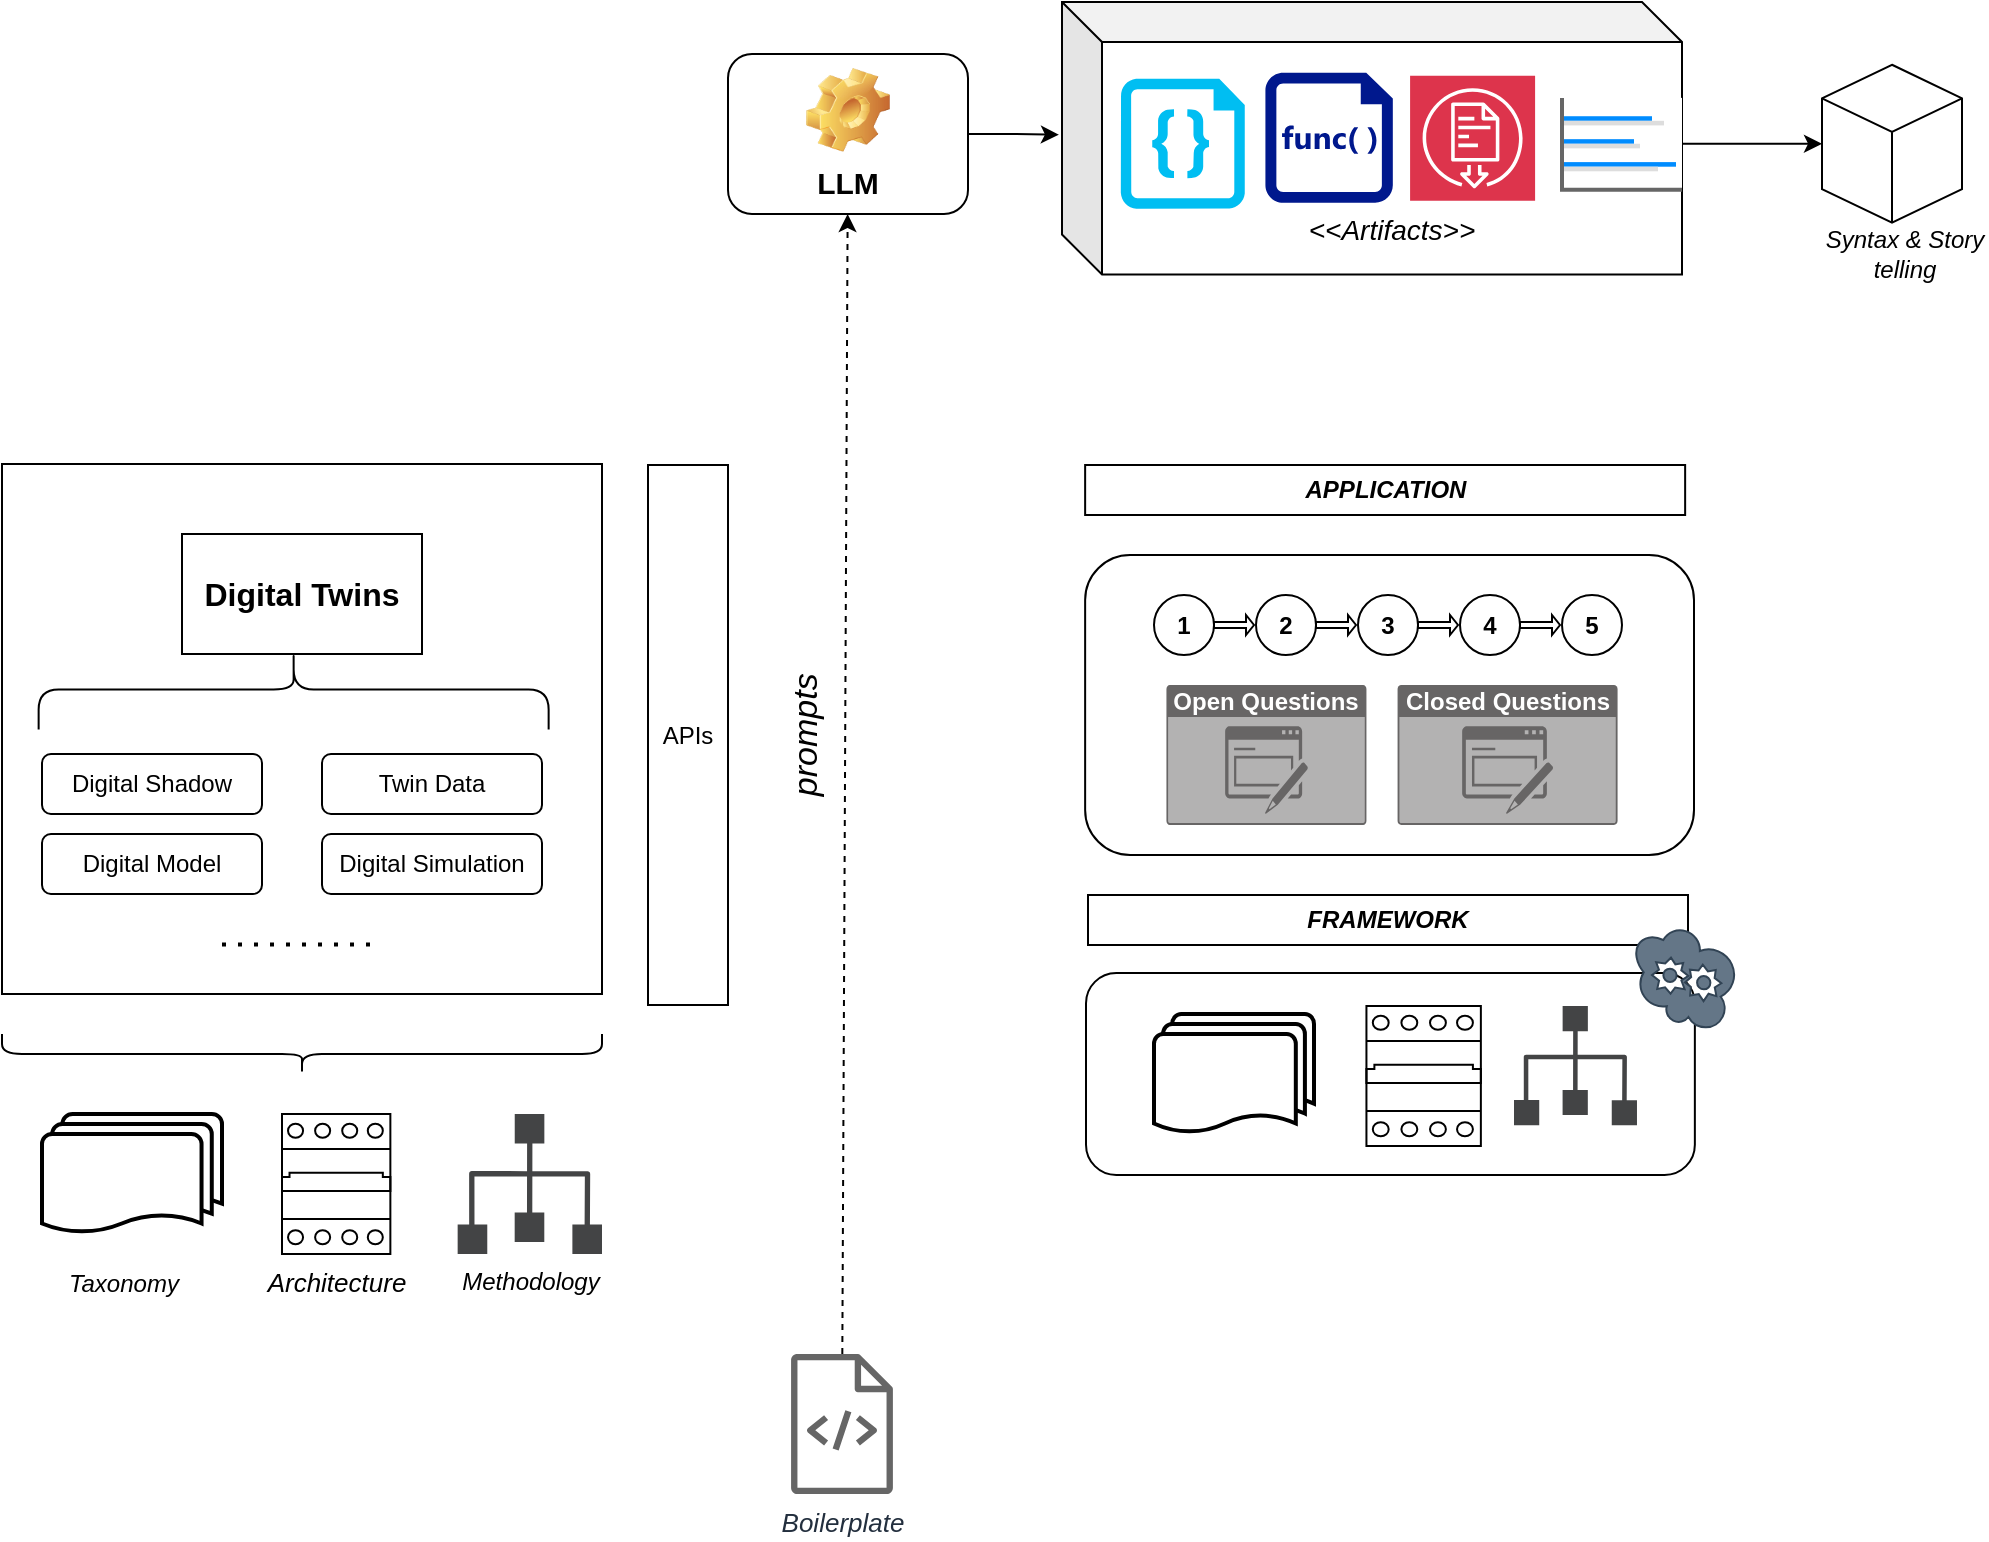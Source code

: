 <mxfile version="22.1.16" type="github">
  <diagram name="Page-1" id="CIX9CJY4FI9i-N0InVwW">
    <mxGraphModel dx="1050" dy="1630" grid="1" gridSize="10" guides="1" tooltips="1" connect="1" arrows="1" fold="1" page="1" pageScale="1" pageWidth="850" pageHeight="1100" background="none" math="0" shadow="0">
      <root>
        <mxCell id="0" />
        <mxCell id="1" parent="0" />
        <mxCell id="M_IPvMqlQU4EuF9h4yuK-1" value="" style="rounded=0;whiteSpace=wrap;html=1;fillColor=default;" vertex="1" parent="1">
          <mxGeometry x="80" y="35" width="300" height="265" as="geometry" />
        </mxCell>
        <mxCell id="M_IPvMqlQU4EuF9h4yuK-2" value="&lt;b&gt;&lt;font style=&quot;font-size: 16px;&quot;&gt;Digital Twins&lt;/font&gt;&lt;/b&gt;" style="rounded=0;whiteSpace=wrap;html=1;" vertex="1" parent="1">
          <mxGeometry x="170" y="70" width="120" height="60" as="geometry" />
        </mxCell>
        <mxCell id="M_IPvMqlQU4EuF9h4yuK-3" value="" style="shape=curlyBracket;whiteSpace=wrap;html=1;rounded=1;labelPosition=left;verticalLabelPosition=middle;align=right;verticalAlign=middle;rotation=90;" vertex="1" parent="1">
          <mxGeometry x="205.82" y="20.19" width="40" height="255" as="geometry" />
        </mxCell>
        <mxCell id="M_IPvMqlQU4EuF9h4yuK-4" value="Digital Shadow" style="rounded=1;whiteSpace=wrap;html=1;" vertex="1" parent="1">
          <mxGeometry x="100" y="180" width="110" height="30" as="geometry" />
        </mxCell>
        <mxCell id="M_IPvMqlQU4EuF9h4yuK-5" style="edgeStyle=orthogonalEdgeStyle;rounded=0;orthogonalLoop=1;jettySize=auto;html=1;exitX=0.5;exitY=1;exitDx=0;exitDy=0;" edge="1" parent="1" source="M_IPvMqlQU4EuF9h4yuK-4" target="M_IPvMqlQU4EuF9h4yuK-4">
          <mxGeometry relative="1" as="geometry" />
        </mxCell>
        <mxCell id="M_IPvMqlQU4EuF9h4yuK-6" value="Digital Model" style="rounded=1;whiteSpace=wrap;html=1;" vertex="1" parent="1">
          <mxGeometry x="100" y="220" width="110" height="30" as="geometry" />
        </mxCell>
        <mxCell id="M_IPvMqlQU4EuF9h4yuK-7" value="Digital Simulation" style="rounded=1;whiteSpace=wrap;html=1;" vertex="1" parent="1">
          <mxGeometry x="240" y="220" width="110" height="30" as="geometry" />
        </mxCell>
        <mxCell id="M_IPvMqlQU4EuF9h4yuK-8" value="Twin Data" style="rounded=1;whiteSpace=wrap;html=1;" vertex="1" parent="1">
          <mxGeometry x="240" y="180" width="110" height="30" as="geometry" />
        </mxCell>
        <mxCell id="M_IPvMqlQU4EuF9h4yuK-10" value="" style="endArrow=none;dashed=1;html=1;dashPattern=1 3;strokeWidth=2;rounded=0;" edge="1" parent="1">
          <mxGeometry width="50" height="50" relative="1" as="geometry">
            <mxPoint x="190" y="275.19" as="sourcePoint" />
            <mxPoint x="270" y="275.19" as="targetPoint" />
          </mxGeometry>
        </mxCell>
        <mxCell id="M_IPvMqlQU4EuF9h4yuK-11" value="" style="shape=curlyBracket;whiteSpace=wrap;html=1;rounded=1;flipH=1;labelPosition=right;verticalLabelPosition=middle;align=left;verticalAlign=middle;rotation=90;size=0.5;" vertex="1" parent="1">
          <mxGeometry x="220" y="180" width="20" height="300" as="geometry" />
        </mxCell>
        <mxCell id="M_IPvMqlQU4EuF9h4yuK-12" value="APIs" style="rounded=0;whiteSpace=wrap;html=1;" vertex="1" parent="1">
          <mxGeometry x="403" y="35.5" width="40" height="270" as="geometry" />
        </mxCell>
        <mxCell id="M_IPvMqlQU4EuF9h4yuK-13" value="" style="endArrow=classic;html=1;rounded=1;curved=0;dashed=1;" edge="1" parent="1" source="M_IPvMqlQU4EuF9h4yuK-17" target="M_IPvMqlQU4EuF9h4yuK-14">
          <mxGeometry width="50" height="50" relative="1" as="geometry">
            <mxPoint x="520" y="310" as="sourcePoint" />
            <mxPoint x="480" y="35.5" as="targetPoint" />
          </mxGeometry>
        </mxCell>
        <mxCell id="M_IPvMqlQU4EuF9h4yuK-18" value="&lt;i&gt;&lt;font style=&quot;font-size: 17px;&quot;&gt;prompts&lt;/font&gt;&lt;/i&gt;" style="edgeLabel;html=1;align=center;verticalAlign=middle;resizable=0;points=[];rotation=270;" vertex="1" connectable="0" parent="M_IPvMqlQU4EuF9h4yuK-13">
          <mxGeometry x="0.285" y="-2" relative="1" as="geometry">
            <mxPoint x="-22" y="57" as="offset" />
          </mxGeometry>
        </mxCell>
        <mxCell id="M_IPvMqlQU4EuF9h4yuK-14" value="&lt;font style=&quot;font-size: 15px;&quot;&gt;LLM&lt;/font&gt;" style="label;whiteSpace=wrap;html=1;align=center;verticalAlign=bottom;spacingLeft=0;spacingBottom=4;imageAlign=center;imageVerticalAlign=top;image=img/clipart/Gear_128x128.png" vertex="1" parent="1">
          <mxGeometry x="443" y="-170" width="120" height="80" as="geometry" />
        </mxCell>
        <mxCell id="M_IPvMqlQU4EuF9h4yuK-17" value="&lt;font style=&quot;font-size: 13px;&quot;&gt;&lt;i style=&quot;&quot;&gt;Boilerplate&lt;/i&gt;&lt;/font&gt;" style="sketch=0;outlineConnect=0;fontColor=#232F3E;gradientColor=none;fillColor=#666666;strokeColor=none;dashed=0;verticalLabelPosition=bottom;verticalAlign=top;align=center;html=1;fontSize=12;fontStyle=0;pointerEvents=1;shape=mxgraph.aws4.source_code;aspect=fixed;fillStyle=solid;" vertex="1" parent="1">
          <mxGeometry x="474.42" y="480" width="51.15" height="70" as="geometry" />
        </mxCell>
        <mxCell id="M_IPvMqlQU4EuF9h4yuK-19" value="" style="strokeWidth=2;html=1;shape=mxgraph.flowchart.multi-document;whiteSpace=wrap;align=center;" vertex="1" parent="1">
          <mxGeometry x="100" y="360" width="90" height="60" as="geometry" />
        </mxCell>
        <mxCell id="M_IPvMqlQU4EuF9h4yuK-21" value="&lt;i&gt;&lt;font style=&quot;font-size: 13px;&quot;&gt;Architecture&lt;/font&gt;&lt;/i&gt;" style="verticalLabelPosition=bottom;dashed=0;shadow=0;html=1;align=center;verticalAlign=top;shape=mxgraph.cabinets.cb_4p;" vertex="1" parent="1">
          <mxGeometry x="220" y="360" width="54.18" height="70" as="geometry" />
        </mxCell>
        <mxCell id="M_IPvMqlQU4EuF9h4yuK-28" value="&lt;i&gt;Methodology&lt;/i&gt;" style="sketch=0;pointerEvents=1;shadow=0;dashed=0;html=1;strokeColor=none;fillColor=#434445;aspect=fixed;labelPosition=center;verticalLabelPosition=bottom;verticalAlign=top;align=center;outlineConnect=0;shape=mxgraph.vvd.infrastructure;" vertex="1" parent="1">
          <mxGeometry x="307.83" y="360" width="72.17" height="70" as="geometry" />
        </mxCell>
        <mxCell id="M_IPvMqlQU4EuF9h4yuK-29" value="Taxonomy" style="text;html=1;strokeColor=none;fillColor=none;align=center;verticalAlign=middle;whiteSpace=wrap;rounded=0;fontStyle=2" vertex="1" parent="1">
          <mxGeometry x="111" y="435" width="60" height="20" as="geometry" />
        </mxCell>
        <mxCell id="M_IPvMqlQU4EuF9h4yuK-32" value="" style="html=1;shape=mxgraph.basic.isocube;isoAngle=15;" vertex="1" parent="1">
          <mxGeometry x="990" y="-164.62" width="70" height="79" as="geometry" />
        </mxCell>
        <mxCell id="M_IPvMqlQU4EuF9h4yuK-33" value="Syntax &amp;amp; Story telling" style="text;html=1;strokeColor=none;fillColor=none;align=center;verticalAlign=middle;whiteSpace=wrap;rounded=0;fontStyle=2" vertex="1" parent="1">
          <mxGeometry x="990" y="-79.75" width="82.5" height="20" as="geometry" />
        </mxCell>
        <mxCell id="M_IPvMqlQU4EuF9h4yuK-37" value="&lt;b&gt;&lt;i&gt;APPLICATION&lt;/i&gt;&lt;/b&gt;" style="rounded=0;whiteSpace=wrap;html=1;" vertex="1" parent="1">
          <mxGeometry x="621.57" y="35.5" width="300" height="25" as="geometry" />
        </mxCell>
        <mxCell id="M_IPvMqlQU4EuF9h4yuK-38" value="" style="rounded=1;whiteSpace=wrap;html=1;" vertex="1" parent="1">
          <mxGeometry x="621.57" y="80.5" width="304.43" height="150" as="geometry" />
        </mxCell>
        <mxCell id="M_IPvMqlQU4EuF9h4yuK-52" value="" style="group" vertex="1" connectable="0" parent="1">
          <mxGeometry x="656" y="100.5" width="234" height="30" as="geometry" />
        </mxCell>
        <mxCell id="M_IPvMqlQU4EuF9h4yuK-39" value="&lt;b&gt;1&lt;/b&gt;" style="ellipse;whiteSpace=wrap;html=1;aspect=fixed;" vertex="1" parent="M_IPvMqlQU4EuF9h4yuK-52">
          <mxGeometry width="30" height="30" as="geometry" />
        </mxCell>
        <mxCell id="M_IPvMqlQU4EuF9h4yuK-40" value="" style="shape=singleArrow;whiteSpace=wrap;html=1;" vertex="1" parent="M_IPvMqlQU4EuF9h4yuK-52">
          <mxGeometry x="30" y="10" width="20" height="10" as="geometry" />
        </mxCell>
        <mxCell id="M_IPvMqlQU4EuF9h4yuK-44" value="&lt;b&gt;2&lt;/b&gt;" style="ellipse;whiteSpace=wrap;html=1;aspect=fixed;" vertex="1" parent="M_IPvMqlQU4EuF9h4yuK-52">
          <mxGeometry x="51" width="30" height="30" as="geometry" />
        </mxCell>
        <mxCell id="M_IPvMqlQU4EuF9h4yuK-46" value="" style="shape=singleArrow;whiteSpace=wrap;html=1;" vertex="1" parent="M_IPvMqlQU4EuF9h4yuK-52">
          <mxGeometry x="81" y="10" width="20" height="10" as="geometry" />
        </mxCell>
        <mxCell id="M_IPvMqlQU4EuF9h4yuK-47" value="&lt;b&gt;3&lt;/b&gt;" style="ellipse;whiteSpace=wrap;html=1;aspect=fixed;" vertex="1" parent="M_IPvMqlQU4EuF9h4yuK-52">
          <mxGeometry x="102" width="30" height="30" as="geometry" />
        </mxCell>
        <mxCell id="M_IPvMqlQU4EuF9h4yuK-48" value="" style="shape=singleArrow;whiteSpace=wrap;html=1;" vertex="1" parent="M_IPvMqlQU4EuF9h4yuK-52">
          <mxGeometry x="132" y="10" width="20" height="10" as="geometry" />
        </mxCell>
        <mxCell id="M_IPvMqlQU4EuF9h4yuK-49" value="&lt;b&gt;4&lt;/b&gt;" style="ellipse;whiteSpace=wrap;html=1;aspect=fixed;" vertex="1" parent="M_IPvMqlQU4EuF9h4yuK-52">
          <mxGeometry x="153" width="30" height="30" as="geometry" />
        </mxCell>
        <mxCell id="M_IPvMqlQU4EuF9h4yuK-50" value="" style="shape=singleArrow;whiteSpace=wrap;html=1;" vertex="1" parent="M_IPvMqlQU4EuF9h4yuK-52">
          <mxGeometry x="183" y="10" width="20" height="10" as="geometry" />
        </mxCell>
        <mxCell id="M_IPvMqlQU4EuF9h4yuK-51" value="&lt;b&gt;5&lt;/b&gt;" style="ellipse;whiteSpace=wrap;html=1;aspect=fixed;" vertex="1" parent="M_IPvMqlQU4EuF9h4yuK-52">
          <mxGeometry x="204" width="30" height="30" as="geometry" />
        </mxCell>
        <mxCell id="M_IPvMqlQU4EuF9h4yuK-53" value="&lt;b&gt;Open Questions&lt;/b&gt;" style="html=1;whiteSpace=wrap;strokeColor=none;fillColor=#676565;labelPosition=center;verticalLabelPosition=middle;verticalAlign=top;align=center;fontSize=12;outlineConnect=0;spacingTop=-6;fontColor=#FFFFFF;sketch=0;shape=mxgraph.sitemap.form;" vertex="1" parent="1">
          <mxGeometry x="662.22" y="145.5" width="100" height="70" as="geometry" />
        </mxCell>
        <mxCell id="M_IPvMqlQU4EuF9h4yuK-56" value="&lt;b&gt;Closed Questions&lt;/b&gt;" style="html=1;whiteSpace=wrap;strokeColor=none;fillColor=#676565;labelPosition=center;verticalLabelPosition=middle;verticalAlign=top;align=center;fontSize=12;outlineConnect=0;spacingTop=-6;fontColor=#FFFFFF;sketch=0;shape=mxgraph.sitemap.form;" vertex="1" parent="1">
          <mxGeometry x="777.79" y="145.5" width="110" height="70" as="geometry" />
        </mxCell>
        <mxCell id="M_IPvMqlQU4EuF9h4yuK-59" value="&lt;b&gt;&lt;i&gt;FRAMEWORK&lt;/i&gt;&lt;/b&gt;" style="rounded=0;whiteSpace=wrap;html=1;" vertex="1" parent="1">
          <mxGeometry x="623" y="250.5" width="300" height="25" as="geometry" />
        </mxCell>
        <mxCell id="M_IPvMqlQU4EuF9h4yuK-60" value="" style="rounded=1;whiteSpace=wrap;html=1;" vertex="1" parent="1">
          <mxGeometry x="622" y="289.5" width="304.43" height="101" as="geometry" />
        </mxCell>
        <mxCell id="M_IPvMqlQU4EuF9h4yuK-62" value="" style="strokeWidth=2;html=1;shape=mxgraph.flowchart.multi-document;whiteSpace=wrap;align=center;" vertex="1" parent="1">
          <mxGeometry x="656" y="310" width="80" height="60" as="geometry" />
        </mxCell>
        <mxCell id="M_IPvMqlQU4EuF9h4yuK-63" value="" style="verticalLabelPosition=bottom;dashed=0;shadow=0;html=1;align=center;verticalAlign=top;shape=mxgraph.cabinets.cb_4p;" vertex="1" parent="1">
          <mxGeometry x="762.22" y="306" width="57.21" height="70" as="geometry" />
        </mxCell>
        <mxCell id="M_IPvMqlQU4EuF9h4yuK-64" value="" style="sketch=0;pointerEvents=1;shadow=0;dashed=0;html=1;strokeColor=none;fillColor=#434445;aspect=fixed;labelPosition=center;verticalLabelPosition=bottom;verticalAlign=top;align=center;outlineConnect=0;shape=mxgraph.vvd.infrastructure;" vertex="1" parent="1">
          <mxGeometry x="836" y="306" width="61.49" height="59.65" as="geometry" />
        </mxCell>
        <mxCell id="M_IPvMqlQU4EuF9h4yuK-66" value="" style="verticalLabelPosition=bottom;html=1;verticalAlign=top;align=center;strokeColor=#314354;fillColor=#647687;shape=mxgraph.azure.cloud_service;fontColor=#ffffff;rotation=45;" vertex="1" parent="1">
          <mxGeometry x="893.04" y="268.16" width="57.49" height="45.5" as="geometry" />
        </mxCell>
        <mxCell id="M_IPvMqlQU4EuF9h4yuK-90" value="" style="group" vertex="1" connectable="0" parent="1">
          <mxGeometry x="610" y="-196" width="320" height="136.25" as="geometry" />
        </mxCell>
        <mxCell id="M_IPvMqlQU4EuF9h4yuK-84" value="&lt;i&gt;&lt;br&gt;&lt;br&gt;&lt;br&gt;&lt;br&gt;&lt;br&gt;&lt;font style=&quot;font-size: 14px;&quot;&gt;&amp;lt;&amp;lt;Artifacts&amp;gt;&amp;gt;&lt;/font&gt;&lt;/i&gt;" style="shape=cube;whiteSpace=wrap;html=1;boundedLbl=1;backgroundOutline=1;darkOpacity=0.05;darkOpacity2=0.1;" vertex="1" parent="M_IPvMqlQU4EuF9h4yuK-90">
          <mxGeometry width="310" height="136.25" as="geometry" />
        </mxCell>
        <mxCell id="M_IPvMqlQU4EuF9h4yuK-85" value="" style="verticalLabelPosition=bottom;html=1;verticalAlign=top;align=center;strokeColor=none;fillColor=#00BEF2;shape=mxgraph.azure.code_file;pointerEvents=1;" vertex="1" parent="M_IPvMqlQU4EuF9h4yuK-90">
          <mxGeometry x="29.378" y="38.38" width="62.0" height="65" as="geometry" />
        </mxCell>
        <mxCell id="M_IPvMqlQU4EuF9h4yuK-86" value="" style="sketch=0;aspect=fixed;pointerEvents=1;shadow=0;dashed=0;html=1;strokeColor=none;labelPosition=center;verticalLabelPosition=bottom;verticalAlign=top;align=center;fillColor=#00188D;shape=mxgraph.mscae.enterprise.code_file" vertex="1" parent="M_IPvMqlQU4EuF9h4yuK-90">
          <mxGeometry x="101.711" y="35.38" width="63.7" height="65" as="geometry" />
        </mxCell>
        <mxCell id="M_IPvMqlQU4EuF9h4yuK-87" value="" style="sketch=0;points=[[0,0,0],[0.25,0,0],[0.5,0,0],[0.75,0,0],[1,0,0],[0,1,0],[0.25,1,0],[0.5,1,0],[0.75,1,0],[1,1,0],[0,0.25,0],[0,0.5,0],[0,0.75,0],[1,0.25,0],[1,0.5,0],[1,0.75,0]];outlineConnect=0;fontColor=#232F3E;fillColor=#DD344C;strokeColor=#ffffff;dashed=0;verticalLabelPosition=bottom;verticalAlign=top;align=center;html=1;fontSize=12;fontStyle=0;aspect=fixed;shape=mxgraph.aws4.resourceIcon;resIcon=mxgraph.aws4.artifact;" vertex="1" parent="M_IPvMqlQU4EuF9h4yuK-90">
          <mxGeometry x="174.044" y="36.88" width="62.5" height="62.5" as="geometry" />
        </mxCell>
        <mxCell id="M_IPvMqlQU4EuF9h4yuK-88" value="" style="verticalLabelPosition=bottom;shadow=0;dashed=0;align=center;html=1;verticalAlign=top;strokeWidth=1;shape=mxgraph.mockup.graphics.barChart;strokeColor=none;strokeColor2=none;strokeColor3=#666666;fillColor2=#008cff;fillColor3=#dddddd;" vertex="1" parent="M_IPvMqlQU4EuF9h4yuK-90">
          <mxGeometry x="250" y="47.94" width="60" height="45.88" as="geometry" />
        </mxCell>
        <mxCell id="M_IPvMqlQU4EuF9h4yuK-91" style="edgeStyle=orthogonalEdgeStyle;rounded=0;orthogonalLoop=1;jettySize=auto;html=1;entryX=-0.005;entryY=0.487;entryDx=0;entryDy=0;entryPerimeter=0;" edge="1" parent="1" source="M_IPvMqlQU4EuF9h4yuK-14" target="M_IPvMqlQU4EuF9h4yuK-84">
          <mxGeometry relative="1" as="geometry" />
        </mxCell>
        <mxCell id="M_IPvMqlQU4EuF9h4yuK-93" style="edgeStyle=orthogonalEdgeStyle;rounded=0;orthogonalLoop=1;jettySize=auto;html=1;" edge="1" parent="1" source="M_IPvMqlQU4EuF9h4yuK-88" target="M_IPvMqlQU4EuF9h4yuK-32">
          <mxGeometry relative="1" as="geometry" />
        </mxCell>
      </root>
    </mxGraphModel>
  </diagram>
</mxfile>
